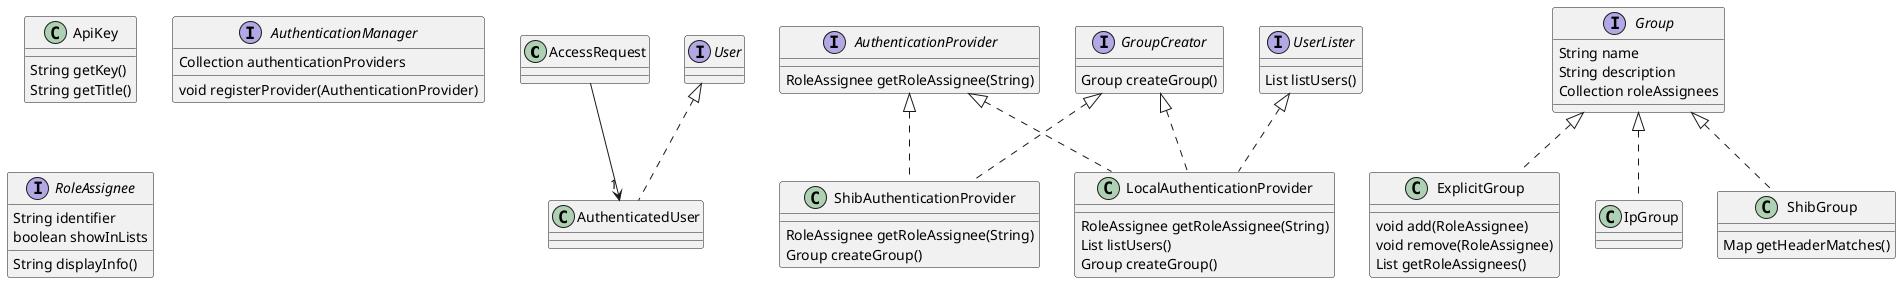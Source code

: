 @startuml

' definitions
' -----------

' package "edu.harvard.iq.dataverse.authorization"
class AccessRequest
class ApiKey
class AuthenticatedUser
interface AuthenticationManager
interface AuthenticationProvider
class ExplicitGroup
interface Group
interface GroupCreator
class IpGroup
class LocalAuthenticationProvider
interface RoleAssignee
class ShibAuthenticationProvider
class ShibGroup
interface User
interface UserLister
' end package

' content
' -------

' AuthenticationManager:
AuthenticationManager : Collection authenticationProviders
AuthenticationManager : void registerProvider(AuthenticationProvider)

' GroupCreator:
GroupCreator : Group createGroup()

' UserLister:
UserLister : List listUsers()

' Group:
Group : String name
Group : String description
Group : Collection roleAssignees

' LocalAuthenticationProvider:
AuthenticationProvider <|.. LocalAuthenticationProvider
UserLister <|.. LocalAuthenticationProvider
GroupCreator <|.. LocalAuthenticationProvider
LocalAuthenticationProvider : RoleAssignee getRoleAssignee(String)
LocalAuthenticationProvider : List listUsers()
LocalAuthenticationProvider : Group createGroup()

' User:

' RoleAssignee:
RoleAssignee : String identifier
RoleAssignee : boolean showInLists
RoleAssignee : String displayInfo()

' ShibGroup:
Group <|.. ShibGroup
ShibGroup : Map getHeaderMatches()

' ExplicitGroup:
Group <|.. ExplicitGroup
ExplicitGroup : void add(RoleAssignee)
ExplicitGroup : void remove(RoleAssignee)
ExplicitGroup : List getRoleAssignees()

' AuthenticationProvider:
AuthenticationProvider : RoleAssignee getRoleAssignee(String)

' AccessRequest:
AccessRequest --> "1" AuthenticatedUser

' ShibAuthenticationProvider:
AuthenticationProvider <|.. ShibAuthenticationProvider
GroupCreator <|.. ShibAuthenticationProvider
ShibAuthenticationProvider : RoleAssignee getRoleAssignee(String)
ShibAuthenticationProvider : Group createGroup()

' AuthenticatedUser:
User <|.. AuthenticatedUser

' ApiKey:
ApiKey : String getKey()
ApiKey : String getTitle()

' IpGroup:
Group <|.. IpGroup

@enduml
